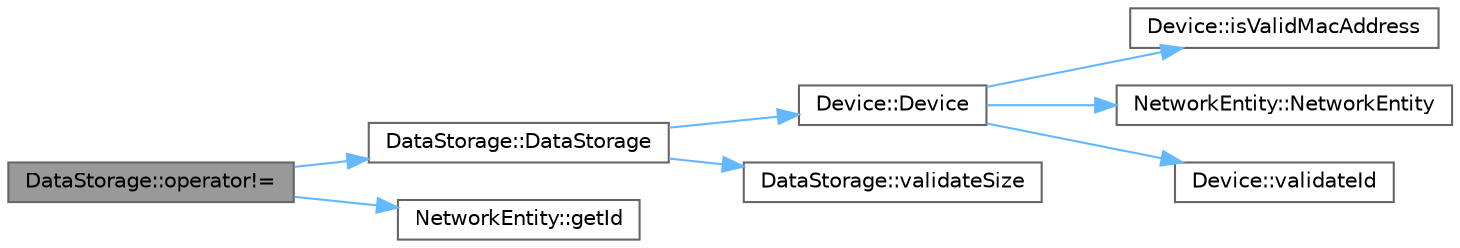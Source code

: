 digraph "DataStorage::operator!="
{
 // LATEX_PDF_SIZE
  bgcolor="transparent";
  edge [fontname=Helvetica,fontsize=10,labelfontname=Helvetica,labelfontsize=10];
  node [fontname=Helvetica,fontsize=10,shape=box,height=0.2,width=0.4];
  rankdir="LR";
  Node1 [id="Node000001",label="DataStorage::operator!=",height=0.2,width=0.4,color="gray40", fillcolor="grey60", style="filled", fontcolor="black",tooltip="Оператор проверки на неравенство."];
  Node1 -> Node2 [id="edge1_Node000001_Node000002",color="steelblue1",style="solid",tooltip=" "];
  Node2 [id="Node000002",label="DataStorage::DataStorage",height=0.2,width=0.4,color="grey40", fillcolor="white", style="filled",URL="$class_data_storage.html#a4297941d93bfe90bb6be1fea50e55680",tooltip="Конструктор класса DataStorage."];
  Node2 -> Node3 [id="edge2_Node000002_Node000003",color="steelblue1",style="solid",tooltip=" "];
  Node3 [id="Node000003",label="Device::Device",height=0.2,width=0.4,color="grey40", fillcolor="white", style="filled",URL="$class_device.html#a1927d7e644fbb38e3de008d4ba826c0b",tooltip="Конструктор базового класса Device."];
  Node3 -> Node4 [id="edge3_Node000003_Node000004",color="steelblue1",style="solid",tooltip=" "];
  Node4 [id="Node000004",label="Device::isValidMacAddress",height=0.2,width=0.4,color="grey40", fillcolor="white", style="filled",URL="$class_device.html#a0916b594b81f03040fdfcb02631a2fb9",tooltip="Проверяет валидность MAC-адреса."];
  Node3 -> Node5 [id="edge4_Node000003_Node000005",color="steelblue1",style="solid",tooltip=" "];
  Node5 [id="Node000005",label="NetworkEntity::NetworkEntity",height=0.2,width=0.4,color="grey40", fillcolor="white", style="filled",URL="$class_network_entity.html#a79cc1ce37d7a9dfbca79f4112785c17e",tooltip="Конструктор базового класса NetworkEntity."];
  Node3 -> Node6 [id="edge5_Node000003_Node000006",color="steelblue1",style="solid",tooltip=" "];
  Node6 [id="Node000006",label="Device::validateId",height=0.2,width=0.4,color="grey40", fillcolor="white", style="filled",URL="$class_device.html#a42390883982aef1600a3b271704c7c2c",tooltip="Проверяет валидность идентификатора устройства."];
  Node2 -> Node7 [id="edge6_Node000002_Node000007",color="steelblue1",style="solid",tooltip=" "];
  Node7 [id="Node000007",label="DataStorage::validateSize",height=0.2,width=0.4,color="grey40", fillcolor="white", style="filled",URL="$class_data_storage.html#a62ba1dca89ae6f0e606fd787279b50cc",tooltip="Проверяет валидность размера хранилища."];
  Node1 -> Node8 [id="edge7_Node000001_Node000008",color="steelblue1",style="solid",tooltip=" "];
  Node8 [id="Node000008",label="NetworkEntity::getId",height=0.2,width=0.4,color="grey40", fillcolor="white", style="filled",URL="$class_network_entity.html#aebf4ef347e0f3355bc969520eecb100a",tooltip="Возвращает идентификатор сущности."];
}
